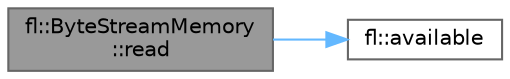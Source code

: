 digraph "fl::ByteStreamMemory::read"
{
 // INTERACTIVE_SVG=YES
 // LATEX_PDF_SIZE
  bgcolor="transparent";
  edge [fontname=Helvetica,fontsize=10,labelfontname=Helvetica,labelfontsize=10];
  node [fontname=Helvetica,fontsize=10,shape=box,height=0.2,width=0.4];
  rankdir="LR";
  Node1 [id="Node000001",label="fl::ByteStreamMemory\l::read",height=0.2,width=0.4,color="gray40", fillcolor="grey60", style="filled", fontcolor="black",tooltip=" "];
  Node1 -> Node2 [id="edge1_Node000001_Node000002",color="steelblue1",style="solid",tooltip=" "];
  Node2 [id="Node000002",label="fl::available",height=0.2,width=0.4,color="grey40", fillcolor="white", style="filled",URL="$d4/d36/namespacefl_a01186a22a1055c583d5408c116c84ffa.html#a01186a22a1055c583d5408c116c84ffa",tooltip=" "];
}
